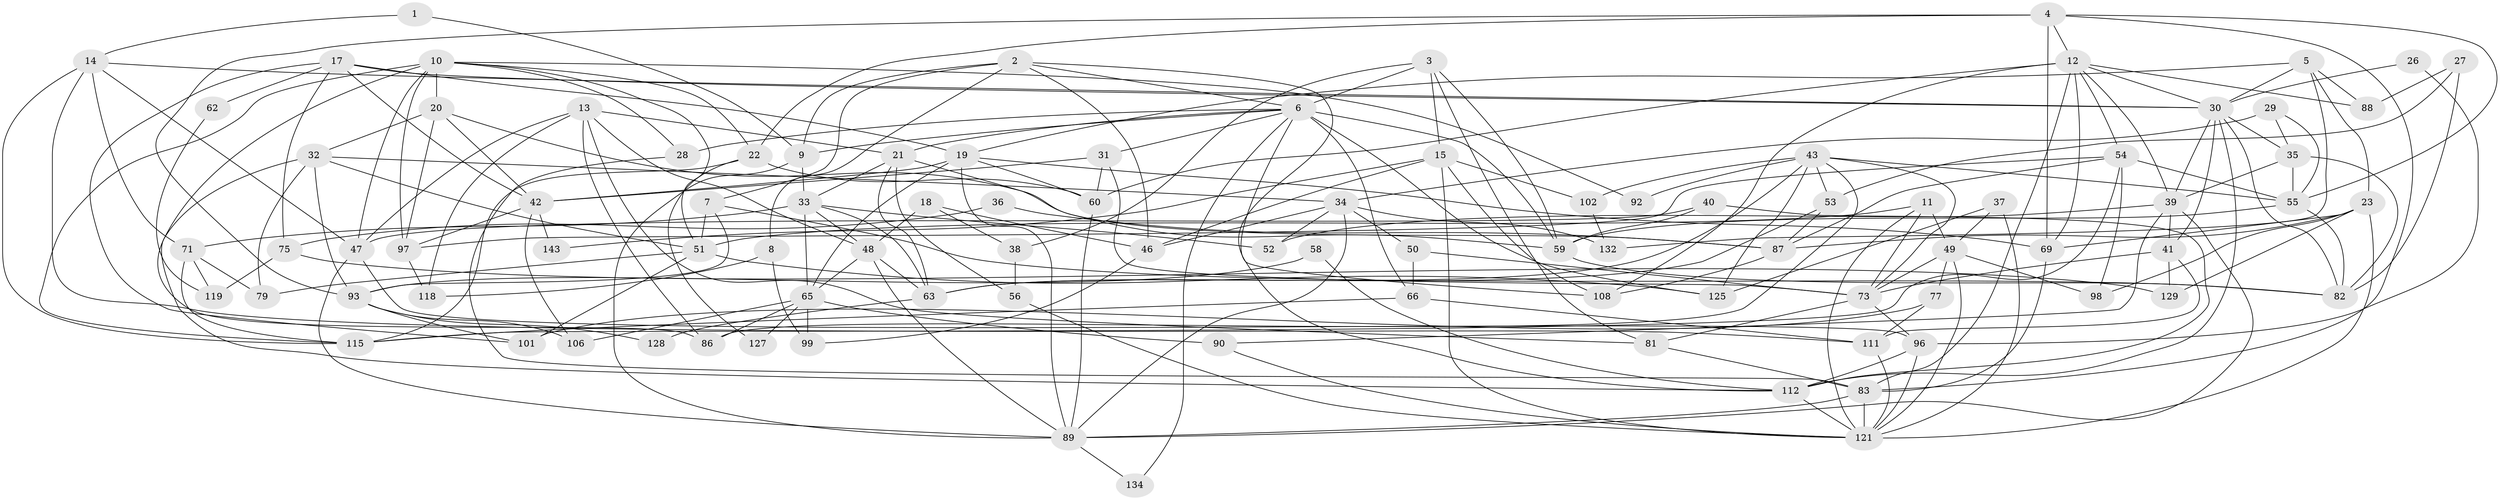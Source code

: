 // Generated by graph-tools (version 1.1) at 2025/24/03/03/25 07:24:00]
// undirected, 95 vertices, 232 edges
graph export_dot {
graph [start="1"]
  node [color=gray90,style=filled];
  1;
  2 [super="+78"];
  3;
  4 [super="+103"];
  5 [super="+133"];
  6 [super="+57"];
  7;
  8;
  9 [super="+16"];
  10 [super="+67"];
  11 [super="+94"];
  12 [super="+80"];
  13 [super="+64"];
  14 [super="+95"];
  15 [super="+136"];
  17 [super="+45"];
  18 [super="+25"];
  19 [super="+117"];
  20 [super="+76"];
  21 [super="+138"];
  22 [super="+105"];
  23 [super="+24"];
  26;
  27;
  28;
  29;
  30 [super="+44"];
  31;
  32 [super="+123"];
  33 [super="+70"];
  34 [super="+109"];
  35;
  36;
  37;
  38 [super="+85"];
  39 [super="+74"];
  40;
  41 [super="+140"];
  42 [super="+113"];
  43 [super="+61"];
  46;
  47 [super="+139"];
  48;
  49 [super="+114"];
  50;
  51 [super="+84"];
  52;
  53 [super="+126"];
  54 [super="+91"];
  55 [super="+135"];
  56;
  58;
  59 [super="+68"];
  60 [super="+72"];
  62;
  63;
  65 [super="+104"];
  66 [super="+110"];
  69;
  71 [super="+107"];
  73 [super="+141"];
  75;
  77;
  79;
  81;
  82 [super="+122"];
  83 [super="+120"];
  86;
  87 [super="+116"];
  88;
  89 [super="+100"];
  90;
  92;
  93;
  96;
  97 [super="+130"];
  98;
  99;
  101;
  102;
  106;
  108;
  111;
  112 [super="+142"];
  115 [super="+131"];
  118 [super="+124"];
  119;
  121 [super="+137"];
  125;
  127;
  128;
  129;
  132;
  134;
  143;
  1 -- 9;
  1 -- 14;
  2 -- 6;
  2 -- 7;
  2 -- 9;
  2 -- 8;
  2 -- 112;
  2 -- 46;
  3 -- 59;
  3 -- 81;
  3 -- 38;
  3 -- 6;
  3 -- 15;
  4 -- 55;
  4 -- 69;
  4 -- 12;
  4 -- 83;
  4 -- 93;
  4 -- 22;
  5 -- 30;
  5 -- 88;
  5 -- 132;
  5 -- 23;
  5 -- 19;
  6 -- 28;
  6 -- 31;
  6 -- 66 [weight=2];
  6 -- 108;
  6 -- 134;
  6 -- 9;
  6 -- 59;
  6 -- 125;
  6 -- 21;
  7 -- 93;
  7 -- 51;
  7 -- 82;
  8 -- 99;
  8 -- 118;
  9 -- 89;
  9 -- 33;
  10 -- 86;
  10 -- 28;
  10 -- 92;
  10 -- 51;
  10 -- 20;
  10 -- 115;
  10 -- 47;
  10 -- 22;
  10 -- 97;
  11 -- 51;
  11 -- 73;
  11 -- 121;
  11 -- 49;
  12 -- 69;
  12 -- 30;
  12 -- 60 [weight=2];
  12 -- 83;
  12 -- 108;
  12 -- 39;
  12 -- 88;
  12 -- 54;
  13 -- 81;
  13 -- 48;
  13 -- 47;
  13 -- 86;
  13 -- 118;
  13 -- 21;
  14 -- 30;
  14 -- 71;
  14 -- 111;
  14 -- 47;
  14 -- 115;
  15 -- 108;
  15 -- 46;
  15 -- 102;
  15 -- 143;
  15 -- 121;
  17 -- 101;
  17 -- 62;
  17 -- 75;
  17 -- 42;
  17 -- 19;
  17 -- 30;
  18 -- 38 [weight=2];
  18 -- 48;
  18 -- 46;
  19 -- 89 [weight=2];
  19 -- 42;
  19 -- 69;
  19 -- 60;
  19 -- 65;
  20 -- 97 [weight=2];
  20 -- 42;
  20 -- 32;
  20 -- 87;
  21 -- 33;
  21 -- 63;
  21 -- 56;
  21 -- 59;
  22 -- 60;
  22 -- 127;
  22 -- 115;
  23 -- 98;
  23 -- 69;
  23 -- 87;
  23 -- 129;
  23 -- 121;
  26 -- 96;
  26 -- 30;
  27 -- 53;
  27 -- 88;
  27 -- 82;
  28 -- 83;
  29 -- 55;
  29 -- 34;
  29 -- 35;
  30 -- 41;
  30 -- 112;
  30 -- 82;
  30 -- 35;
  30 -- 39;
  31 -- 42;
  31 -- 73;
  31 -- 60;
  32 -- 112;
  32 -- 51;
  32 -- 79;
  32 -- 93;
  32 -- 34;
  33 -- 65;
  33 -- 52;
  33 -- 71;
  33 -- 48;
  33 -- 63;
  34 -- 132;
  34 -- 46;
  34 -- 52;
  34 -- 89;
  34 -- 50;
  35 -- 39;
  35 -- 55;
  35 -- 82;
  36 -- 75;
  36 -- 87;
  37 -- 121;
  37 -- 125;
  37 -- 49;
  38 -- 56;
  39 -- 41;
  39 -- 52;
  39 -- 89;
  39 -- 90;
  40 -- 47;
  40 -- 59;
  40 -- 112;
  41 -- 73;
  41 -- 129;
  41 -- 111;
  42 -- 97;
  42 -- 106;
  42 -- 143;
  43 -- 55;
  43 -- 73;
  43 -- 86;
  43 -- 102;
  43 -- 53;
  43 -- 92;
  43 -- 125;
  43 -- 63;
  46 -- 99;
  47 -- 96;
  47 -- 89;
  48 -- 63;
  48 -- 65;
  48 -- 89;
  49 -- 77;
  49 -- 98;
  49 -- 121;
  49 -- 73;
  50 -- 73;
  50 -- 66;
  51 -- 79;
  51 -- 101;
  51 -- 125;
  53 -- 87;
  53 -- 63;
  54 -- 97;
  54 -- 55;
  54 -- 98;
  54 -- 115;
  54 -- 87;
  55 -- 82;
  55 -- 59;
  56 -- 121;
  58 -- 93;
  58 -- 112;
  59 -- 82;
  60 -- 89;
  62 -- 119;
  63 -- 128;
  65 -- 86;
  65 -- 99;
  65 -- 106;
  65 -- 127;
  65 -- 90;
  66 -- 111;
  66 -- 115;
  69 -- 83;
  71 -- 115 [weight=2];
  71 -- 119;
  71 -- 79;
  73 -- 96;
  73 -- 81;
  75 -- 129;
  75 -- 119;
  77 -- 101;
  77 -- 111;
  81 -- 83;
  83 -- 121;
  83 -- 89;
  87 -- 108;
  89 -- 134;
  90 -- 121;
  93 -- 101;
  93 -- 106;
  93 -- 128;
  96 -- 112;
  96 -- 121;
  97 -- 118;
  102 -- 132;
  111 -- 121;
  112 -- 121;
}
